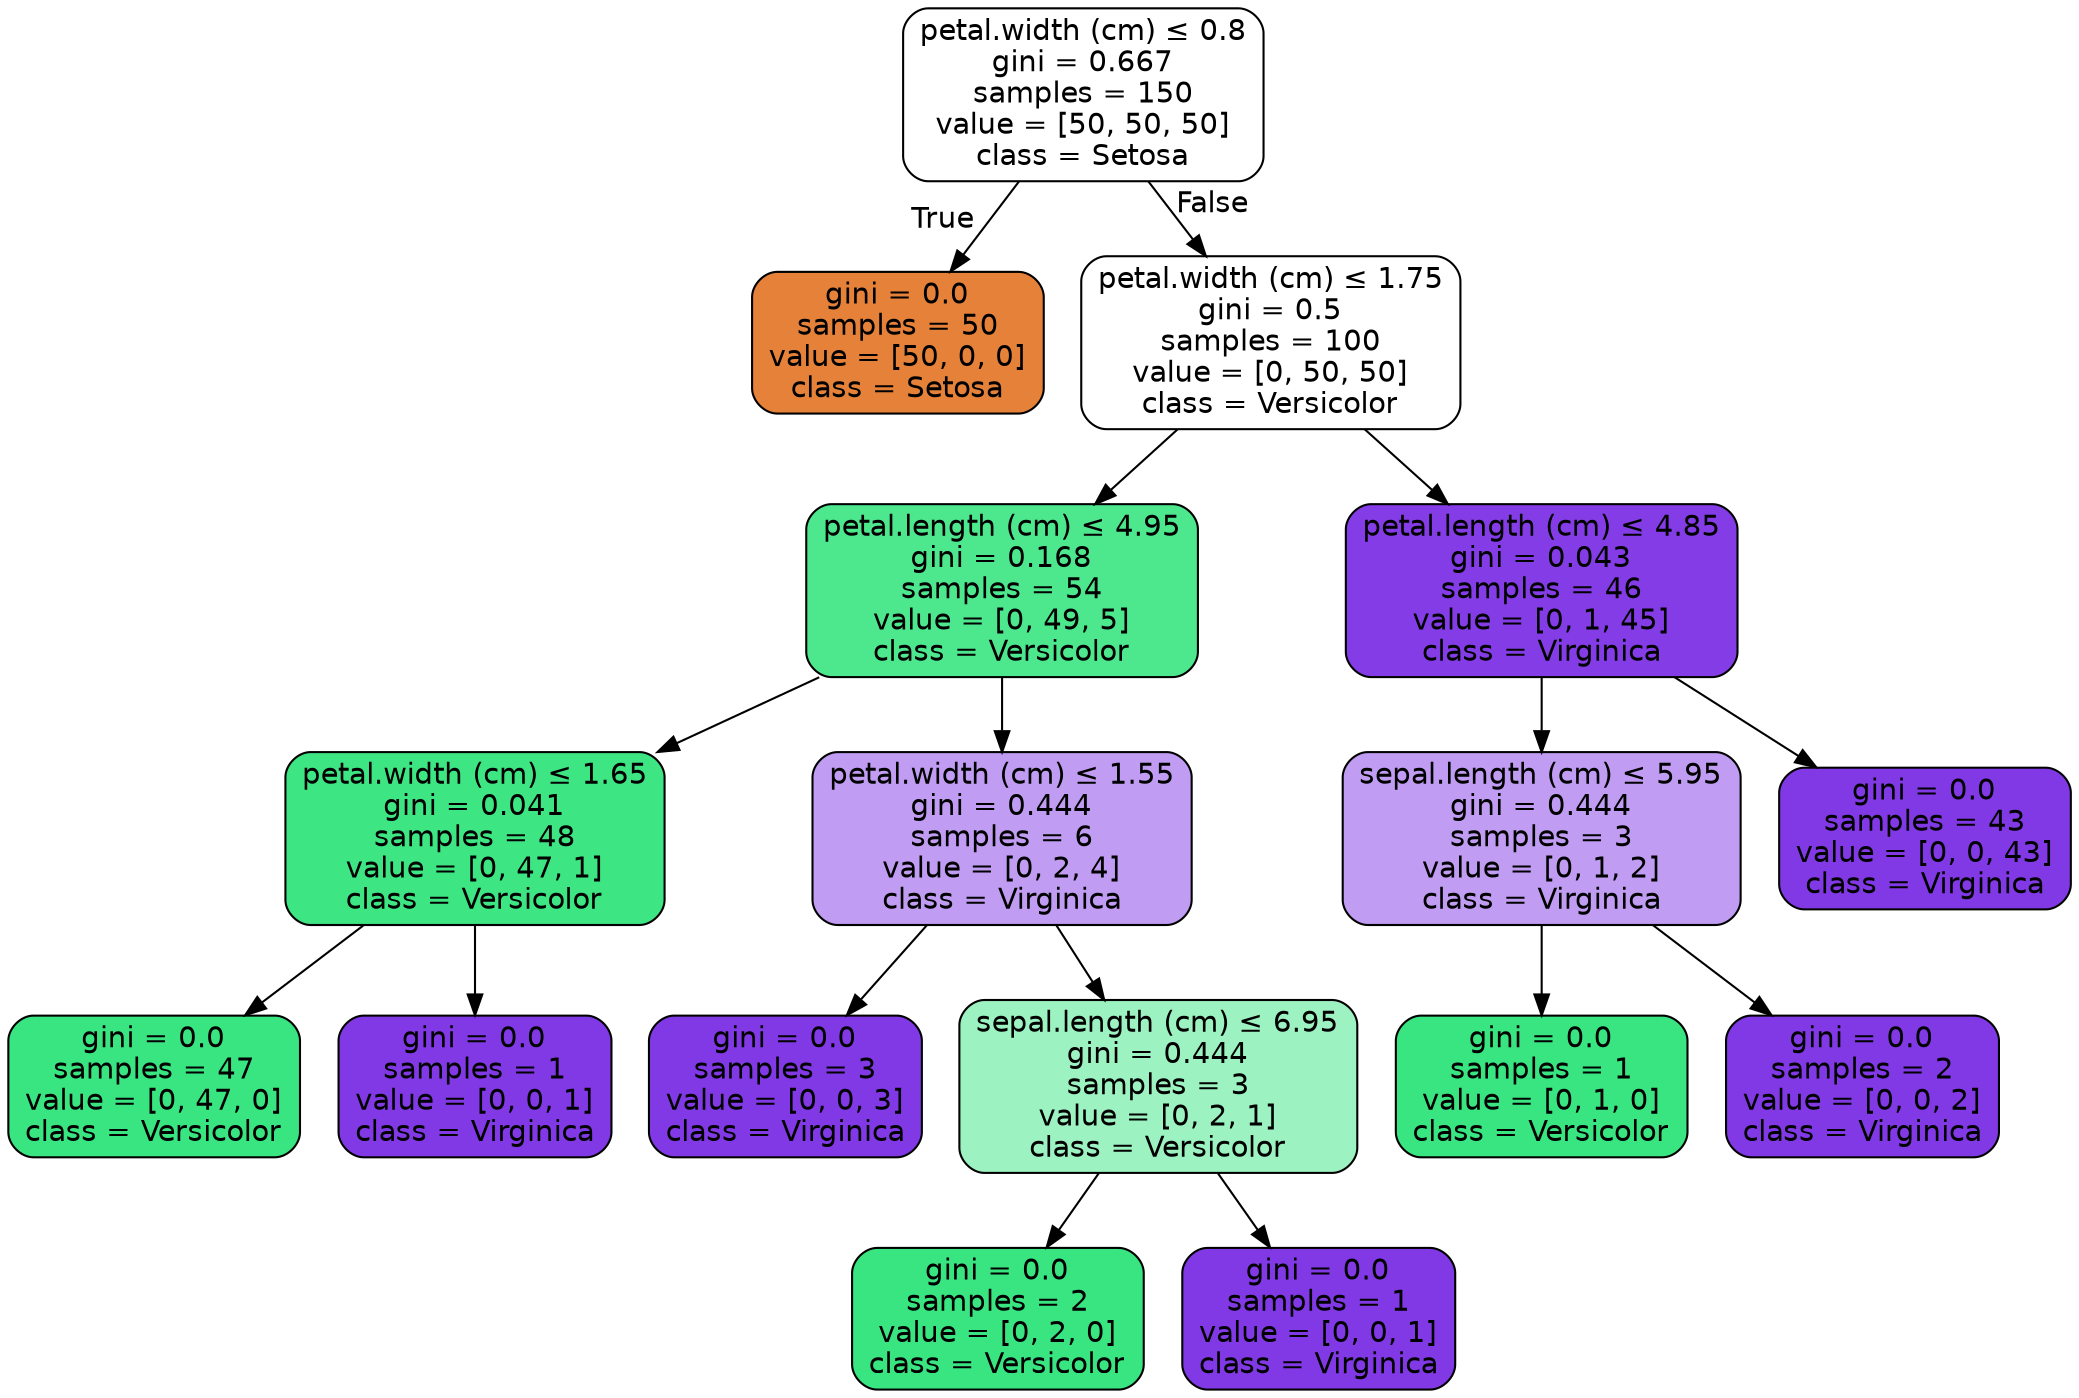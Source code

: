 digraph Tree {
node [shape=box, style="filled, rounded", color="black", fontname=helvetica] ;
edge [fontname=helvetica] ;
0 [label=<petal.width (cm) &le; 0.8<br/>gini = 0.667<br/>samples = 150<br/>value = [50, 50, 50]<br/>class = Setosa>, fillcolor="#e5813900"] ;
1 [label=<gini = 0.0<br/>samples = 50<br/>value = [50, 0, 0]<br/>class = Setosa>, fillcolor="#e58139ff"] ;
0 -> 1 [labeldistance=2.5, labelangle=45, headlabel="True"] ;
2 [label=<petal.width (cm) &le; 1.75<br/>gini = 0.5<br/>samples = 100<br/>value = [0, 50, 50]<br/>class = Versicolor>, fillcolor="#39e58100"] ;
0 -> 2 [labeldistance=2.5, labelangle=-45, headlabel="False"] ;
3 [label=<petal.length (cm) &le; 4.95<br/>gini = 0.168<br/>samples = 54<br/>value = [0, 49, 5]<br/>class = Versicolor>, fillcolor="#39e581e5"] ;
2 -> 3 ;
4 [label=<petal.width (cm) &le; 1.65<br/>gini = 0.041<br/>samples = 48<br/>value = [0, 47, 1]<br/>class = Versicolor>, fillcolor="#39e581fa"] ;
3 -> 4 ;
5 [label=<gini = 0.0<br/>samples = 47<br/>value = [0, 47, 0]<br/>class = Versicolor>, fillcolor="#39e581ff"] ;
4 -> 5 ;
6 [label=<gini = 0.0<br/>samples = 1<br/>value = [0, 0, 1]<br/>class = Virginica>, fillcolor="#8139e5ff"] ;
4 -> 6 ;
7 [label=<petal.width (cm) &le; 1.55<br/>gini = 0.444<br/>samples = 6<br/>value = [0, 2, 4]<br/>class = Virginica>, fillcolor="#8139e57f"] ;
3 -> 7 ;
8 [label=<gini = 0.0<br/>samples = 3<br/>value = [0, 0, 3]<br/>class = Virginica>, fillcolor="#8139e5ff"] ;
7 -> 8 ;
9 [label=<sepal.length (cm) &le; 6.95<br/>gini = 0.444<br/>samples = 3<br/>value = [0, 2, 1]<br/>class = Versicolor>, fillcolor="#39e5817f"] ;
7 -> 9 ;
10 [label=<gini = 0.0<br/>samples = 2<br/>value = [0, 2, 0]<br/>class = Versicolor>, fillcolor="#39e581ff"] ;
9 -> 10 ;
11 [label=<gini = 0.0<br/>samples = 1<br/>value = [0, 0, 1]<br/>class = Virginica>, fillcolor="#8139e5ff"] ;
9 -> 11 ;
12 [label=<petal.length (cm) &le; 4.85<br/>gini = 0.043<br/>samples = 46<br/>value = [0, 1, 45]<br/>class = Virginica>, fillcolor="#8139e5f9"] ;
2 -> 12 ;
13 [label=<sepal.length (cm) &le; 5.95<br/>gini = 0.444<br/>samples = 3<br/>value = [0, 1, 2]<br/>class = Virginica>, fillcolor="#8139e57f"] ;
12 -> 13 ;
14 [label=<gini = 0.0<br/>samples = 1<br/>value = [0, 1, 0]<br/>class = Versicolor>, fillcolor="#39e581ff"] ;
13 -> 14 ;
15 [label=<gini = 0.0<br/>samples = 2<br/>value = [0, 0, 2]<br/>class = Virginica>, fillcolor="#8139e5ff"] ;
13 -> 15 ;
16 [label=<gini = 0.0<br/>samples = 43<br/>value = [0, 0, 43]<br/>class = Virginica>, fillcolor="#8139e5ff"] ;
12 -> 16 ;
}